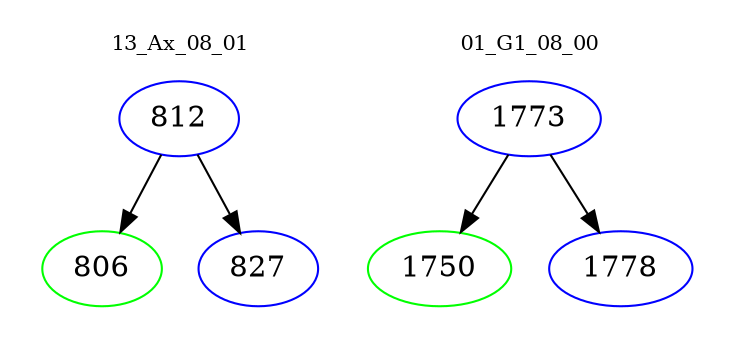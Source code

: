 digraph{
subgraph cluster_0 {
color = white
label = "13_Ax_08_01";
fontsize=10;
T0_812 [label="812", color="blue"]
T0_812 -> T0_806 [color="black"]
T0_806 [label="806", color="green"]
T0_812 -> T0_827 [color="black"]
T0_827 [label="827", color="blue"]
}
subgraph cluster_1 {
color = white
label = "01_G1_08_00";
fontsize=10;
T1_1773 [label="1773", color="blue"]
T1_1773 -> T1_1750 [color="black"]
T1_1750 [label="1750", color="green"]
T1_1773 -> T1_1778 [color="black"]
T1_1778 [label="1778", color="blue"]
}
}
